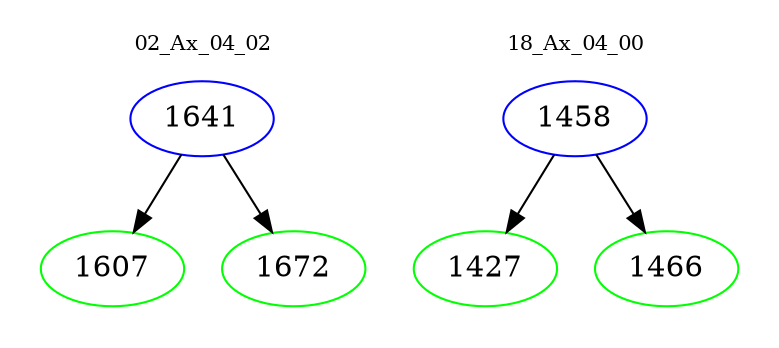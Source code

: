 digraph{
subgraph cluster_0 {
color = white
label = "02_Ax_04_02";
fontsize=10;
T0_1641 [label="1641", color="blue"]
T0_1641 -> T0_1607 [color="black"]
T0_1607 [label="1607", color="green"]
T0_1641 -> T0_1672 [color="black"]
T0_1672 [label="1672", color="green"]
}
subgraph cluster_1 {
color = white
label = "18_Ax_04_00";
fontsize=10;
T1_1458 [label="1458", color="blue"]
T1_1458 -> T1_1427 [color="black"]
T1_1427 [label="1427", color="green"]
T1_1458 -> T1_1466 [color="black"]
T1_1466 [label="1466", color="green"]
}
}
